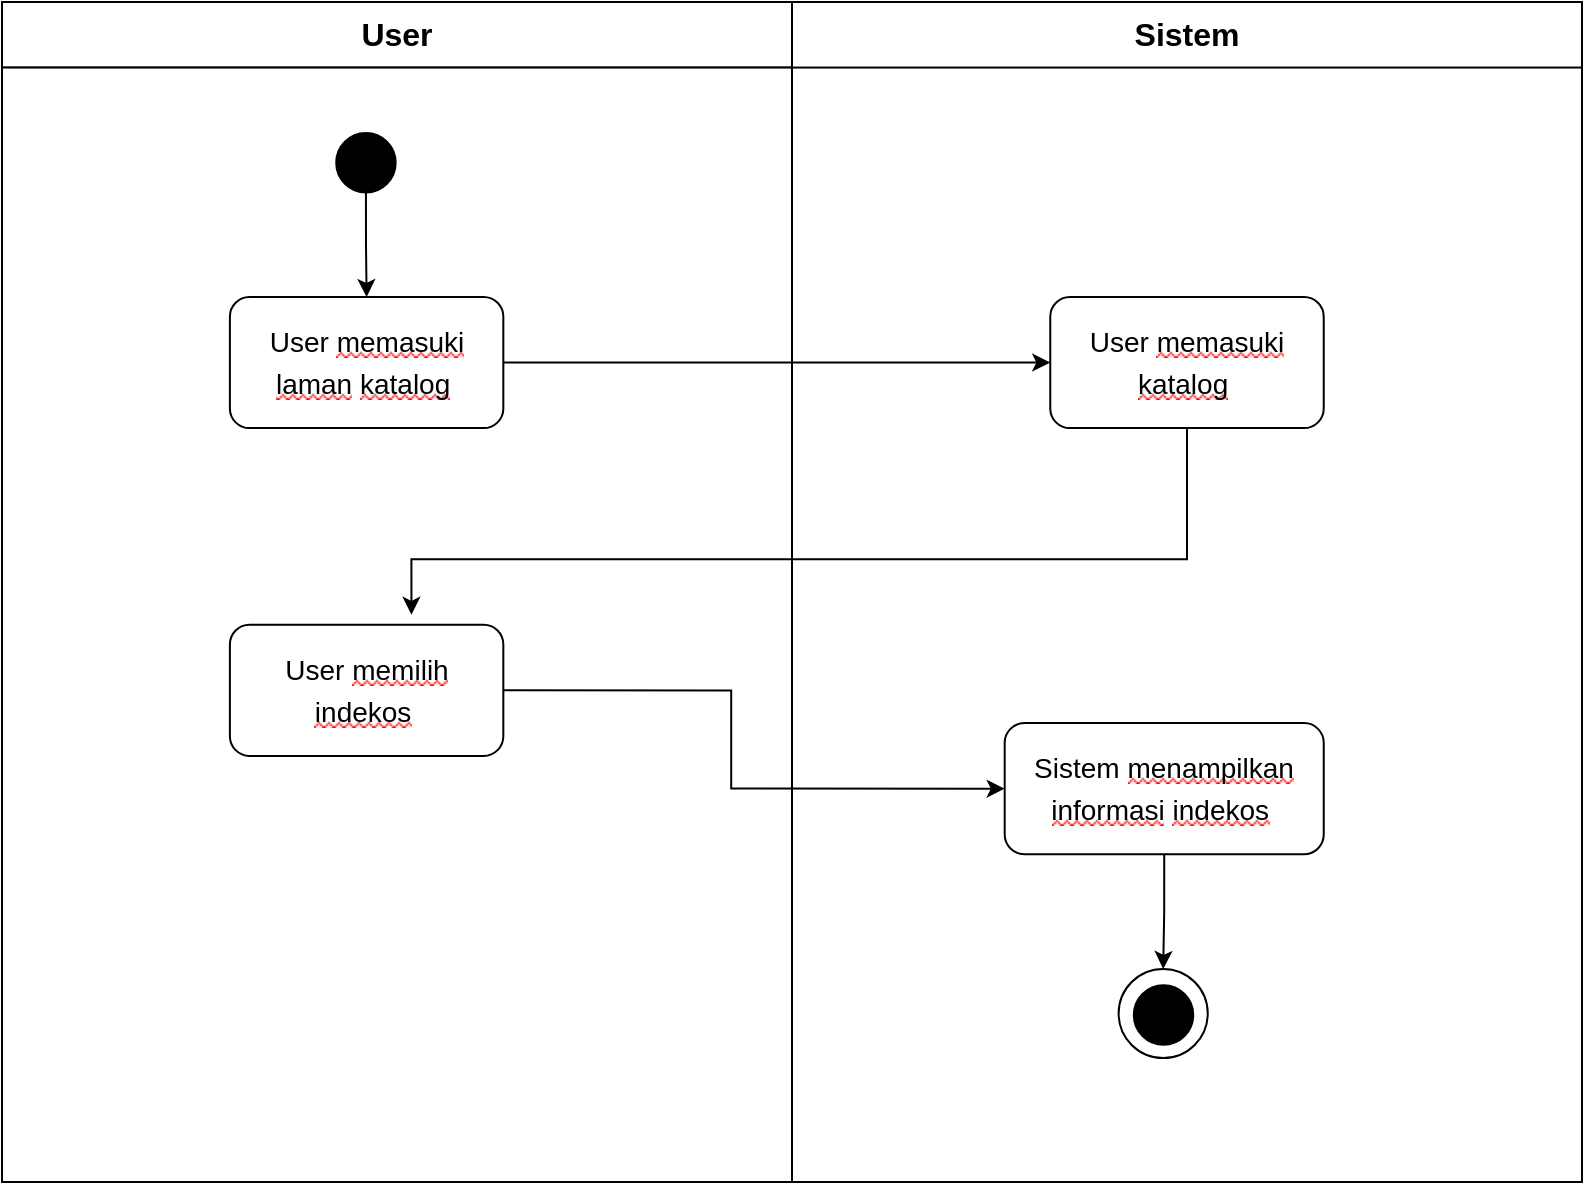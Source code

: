 <mxfile version="18.0.2" type="github">
  <diagram id="u9jRpjtpv7C5E6yKHhyb" name="Page-1">
    <mxGraphModel dx="1221" dy="625" grid="1" gridSize="10" guides="1" tooltips="1" connect="1" arrows="1" fold="1" page="1" pageScale="1" pageWidth="850" pageHeight="1100" math="0" shadow="0">
      <root>
        <mxCell id="0" />
        <mxCell id="1" parent="0" />
        <mxCell id="pbQWXqWH24ektuUl1K9f-31" value="" style="group" vertex="1" connectable="0" parent="1">
          <mxGeometry x="30" y="30" width="790" height="590" as="geometry" />
        </mxCell>
        <mxCell id="Rc88JlibP4XmBdhUvNyP-1" value="" style="rounded=0;whiteSpace=wrap;html=1;" parent="pbQWXqWH24ektuUl1K9f-31" vertex="1">
          <mxGeometry width="790.0" height="590" as="geometry" />
        </mxCell>
        <mxCell id="Rc88JlibP4XmBdhUvNyP-2" value="&lt;b&gt;&lt;font style=&quot;font-size: 16px;&quot;&gt;User&lt;/font&gt;&lt;/b&gt;" style="rounded=0;whiteSpace=wrap;html=1;" parent="pbQWXqWH24ektuUl1K9f-31" vertex="1">
          <mxGeometry width="395.0" height="32.778" as="geometry" />
        </mxCell>
        <mxCell id="Rc88JlibP4XmBdhUvNyP-3" value="&lt;b&gt;&lt;font style=&quot;font-size: 16px;&quot;&gt;Sistem&lt;/font&gt;&lt;/b&gt;" style="rounded=0;whiteSpace=wrap;html=1;" parent="pbQWXqWH24ektuUl1K9f-31" vertex="1">
          <mxGeometry x="395.0" width="395.0" height="32.778" as="geometry" />
        </mxCell>
        <mxCell id="Rc88JlibP4XmBdhUvNyP-4" value="" style="rounded=0;whiteSpace=wrap;html=1;" parent="pbQWXqWH24ektuUl1K9f-31" vertex="1">
          <mxGeometry y="32.778" width="395.0" height="557.222" as="geometry" />
        </mxCell>
        <mxCell id="pbQWXqWH24ektuUl1K9f-16" value="" style="group;fontSize=14;" vertex="1" connectable="0" parent="pbQWXqWH24ektuUl1K9f-31">
          <mxGeometry x="113.942" y="65.556" width="546.923" height="360.556" as="geometry" />
        </mxCell>
        <mxCell id="pbQWXqWH24ektuUl1K9f-3" value="" style="ellipse;whiteSpace=wrap;html=1;aspect=fixed;fillColor=#000000;" vertex="1" parent="pbQWXqWH24ektuUl1K9f-16">
          <mxGeometry x="53.173" width="29.706" height="29.706" as="geometry" />
        </mxCell>
        <mxCell id="pbQWXqWH24ektuUl1K9f-4" value="&lt;font style=&quot;font-size: 14px;&quot;&gt;&lt;span style=&quot;margin: 0px; padding: 0px; user-select: text; -webkit-user-drag: none; -webkit-tap-highlight-color: transparent; text-align: left; background-color: rgb(255, 255, 255); line-height: 20.7px; font-family: Arial, Arial_EmbeddedFont, Arial_MSFontService, sans-serif; font-variant-ligatures: none !important;&quot; class=&quot;TextRun SCXW1067999 BCX0&quot; lang=&quot;EN-GB&quot; data-contrast=&quot;none&quot;&gt;&lt;span style=&quot;margin: 0px; padding: 0px; user-select: text; -webkit-user-drag: none; -webkit-tap-highlight-color: transparent;&quot; class=&quot;NormalTextRun SCXW1067999 BCX0&quot;&gt;User &lt;/span&gt;&lt;span style=&quot;margin: 0px; padding: 0px; user-select: text; -webkit-user-drag: none; -webkit-tap-highlight-color: transparent; background-repeat: repeat-x; background-position: left bottom; background-image: url(&amp;quot;data:image/gif;base64,R0lGODlhBQAEAJECAP////8AAAAAAAAAACH5BAEAAAIALAAAAAAFAAQAAAIIlGAXCCHrTCgAOw==&amp;quot;); border-bottom: 1px solid transparent;&quot; class=&quot;SpellingError SCXW1067999 BCX0&quot;&gt;memasuki laman&lt;/span&gt;&lt;span style=&quot;margin: 0px; padding: 0px; user-select: text; -webkit-user-drag: none; -webkit-tap-highlight-color: transparent;&quot; class=&quot;NormalTextRun SCXW1067999 BCX0&quot;&gt; &lt;/span&gt;&lt;span style=&quot;margin: 0px; padding: 0px; user-select: text; -webkit-user-drag: none; -webkit-tap-highlight-color: transparent; background-repeat: repeat-x; background-position: left bottom; background-image: url(&amp;quot;data:image/gif;base64,R0lGODlhBQAEAJECAP////8AAAAAAAAAACH5BAEAAAIALAAAAAAFAAQAAAIIlGAXCCHrTCgAOw==&amp;quot;); border-bottom: 1px solid transparent;&quot; class=&quot;SpellingError SCXW1067999 BCX0&quot;&gt;katalog&lt;/span&gt;&lt;/span&gt;&lt;span style=&quot;margin: 0px; padding: 0px; user-select: text; -webkit-user-drag: none; -webkit-tap-highlight-color: transparent; text-align: left; background-color: rgb(255, 255, 255); line-height: 20.7px; font-family: Arial, Arial_EmbeddedFont, Arial_MSFontService, sans-serif;&quot; data-ccp-props=&quot;{&amp;quot;335559685&amp;quot;:317,&amp;quot;335559740&amp;quot;:276,&amp;quot;335559991&amp;quot;:317}&quot; class=&quot;EOP SCXW1067999 BCX0&quot;&gt;&amp;nbsp;&lt;/span&gt;&lt;/font&gt;" style="rounded=1;whiteSpace=wrap;html=1;fillColor=#FFFFFF;" vertex="1" parent="pbQWXqWH24ektuUl1K9f-16">
          <mxGeometry y="81.944" width="136.731" height="65.556" as="geometry" />
        </mxCell>
        <mxCell id="pbQWXqWH24ektuUl1K9f-8" style="edgeStyle=orthogonalEdgeStyle;rounded=0;orthogonalLoop=1;jettySize=auto;html=1;exitX=0.5;exitY=1;exitDx=0;exitDy=0;entryX=0.5;entryY=0;entryDx=0;entryDy=0;fontSize=10;" edge="1" parent="pbQWXqWH24ektuUl1K9f-16" source="pbQWXqWH24ektuUl1K9f-3" target="pbQWXqWH24ektuUl1K9f-4">
          <mxGeometry relative="1" as="geometry" />
        </mxCell>
        <mxCell id="pbQWXqWH24ektuUl1K9f-5" value="&lt;font style=&quot;font-size: 14px;&quot;&gt;&lt;span style=&quot;margin: 0px; padding: 0px; user-select: text; -webkit-user-drag: none; -webkit-tap-highlight-color: transparent; text-align: left; background-color: rgb(255, 255, 255); line-height: 20.7px; font-family: Arial, Arial_EmbeddedFont, Arial_MSFontService, sans-serif; font-variant-ligatures: none !important;&quot; class=&quot;TextRun SCXW1067999 BCX0&quot; lang=&quot;EN-GB&quot; data-contrast=&quot;none&quot;&gt;&lt;span style=&quot;margin: 0px; padding: 0px; user-select: text; -webkit-user-drag: none; -webkit-tap-highlight-color: transparent;&quot; class=&quot;NormalTextRun SCXW1067999 BCX0&quot;&gt;User &lt;/span&gt;&lt;span style=&quot;margin: 0px; padding: 0px; user-select: text; -webkit-user-drag: none; -webkit-tap-highlight-color: transparent; background-repeat: repeat-x; background-position: left bottom; background-image: url(&amp;quot;data:image/gif;base64,R0lGODlhBQAEAJECAP////8AAAAAAAAAACH5BAEAAAIALAAAAAAFAAQAAAIIlGAXCCHrTCgAOw==&amp;quot;); border-bottom: 1px solid transparent;&quot; class=&quot;SpellingError SCXW1067999 BCX0&quot;&gt;memasuki&lt;/span&gt;&lt;span style=&quot;margin: 0px; padding: 0px; user-select: text; -webkit-user-drag: none; -webkit-tap-highlight-color: transparent;&quot; class=&quot;NormalTextRun SCXW1067999 BCX0&quot;&gt; &lt;/span&gt;&lt;span style=&quot;margin: 0px; padding: 0px; user-select: text; -webkit-user-drag: none; -webkit-tap-highlight-color: transparent; background-repeat: repeat-x; background-position: left bottom; background-image: url(&amp;quot;data:image/gif;base64,R0lGODlhBQAEAJECAP////8AAAAAAAAAACH5BAEAAAIALAAAAAAFAAQAAAIIlGAXCCHrTCgAOw==&amp;quot;); border-bottom: 1px solid transparent;&quot; class=&quot;SpellingError SCXW1067999 BCX0&quot;&gt;katalog&lt;/span&gt;&lt;/span&gt;&lt;span style=&quot;margin: 0px; padding: 0px; user-select: text; -webkit-user-drag: none; -webkit-tap-highlight-color: transparent; text-align: left; background-color: rgb(255, 255, 255); line-height: 20.7px; font-family: Arial, Arial_EmbeddedFont, Arial_MSFontService, sans-serif;&quot; data-ccp-props=&quot;{&amp;quot;335559685&amp;quot;:317,&amp;quot;335559740&amp;quot;:276,&amp;quot;335559991&amp;quot;:317}&quot; class=&quot;EOP SCXW1067999 BCX0&quot;&gt;&amp;nbsp;&lt;/span&gt;&lt;/font&gt;" style="rounded=1;whiteSpace=wrap;html=1;fillColor=#FFFFFF;" vertex="1" parent="pbQWXqWH24ektuUl1K9f-16">
          <mxGeometry x="410.192" y="81.944" width="136.731" height="65.556" as="geometry" />
        </mxCell>
        <mxCell id="pbQWXqWH24ektuUl1K9f-7" style="edgeStyle=orthogonalEdgeStyle;rounded=0;orthogonalLoop=1;jettySize=auto;html=1;exitX=1;exitY=0.5;exitDx=0;exitDy=0;entryX=0;entryY=0.5;entryDx=0;entryDy=0;fontSize=10;" edge="1" parent="pbQWXqWH24ektuUl1K9f-16" source="pbQWXqWH24ektuUl1K9f-4" target="pbQWXqWH24ektuUl1K9f-5">
          <mxGeometry relative="1" as="geometry">
            <Array as="points">
              <mxPoint x="341.827" y="114.722" />
              <mxPoint x="341.827" y="114.722" />
            </Array>
          </mxGeometry>
        </mxCell>
        <mxCell id="pbQWXqWH24ektuUl1K9f-9" value="&lt;font style=&quot;font-size: 14px;&quot;&gt;&lt;span style=&quot;margin: 0px; padding: 0px; user-select: text; -webkit-user-drag: none; -webkit-tap-highlight-color: transparent; text-align: left; background-color: rgb(255, 255, 255); line-height: 20.7px; font-family: Arial, Arial_EmbeddedFont, Arial_MSFontService, sans-serif; font-variant-ligatures: none !important;&quot; class=&quot;TextRun SCXW128498838 BCX0&quot; lang=&quot;EN-GB&quot; data-contrast=&quot;none&quot;&gt;&lt;span style=&quot;margin: 0px; padding: 0px; user-select: text; -webkit-user-drag: none; -webkit-tap-highlight-color: transparent;&quot; class=&quot;NormalTextRun SCXW128498838 BCX0&quot;&gt;User &lt;/span&gt;&lt;span style=&quot;margin: 0px; padding: 0px; user-select: text; -webkit-user-drag: none; -webkit-tap-highlight-color: transparent; background-repeat: repeat-x; background-position: left bottom; background-image: url(&amp;quot;data:image/gif;base64,R0lGODlhBQAEAJECAP////8AAAAAAAAAACH5BAEAAAIALAAAAAAFAAQAAAIIlGAXCCHrTCgAOw==&amp;quot;); border-bottom: 1px solid transparent;&quot; class=&quot;SpellingError SCXW128498838 BCX0&quot;&gt;memilih&lt;/span&gt;&lt;span style=&quot;margin: 0px; padding: 0px; user-select: text; -webkit-user-drag: none; -webkit-tap-highlight-color: transparent;&quot; class=&quot;NormalTextRun SCXW128498838 BCX0&quot;&gt; &lt;/span&gt;&lt;span style=&quot;margin: 0px; padding: 0px; user-select: text; -webkit-user-drag: none; -webkit-tap-highlight-color: transparent; background-repeat: repeat-x; background-position: left bottom; background-image: url(&amp;quot;data:image/gif;base64,R0lGODlhBQAEAJECAP////8AAAAAAAAAACH5BAEAAAIALAAAAAAFAAQAAAIIlGAXCCHrTCgAOw==&amp;quot;); border-bottom: 1px solid transparent;&quot; class=&quot;SpellingError SCXW128498838 BCX0&quot;&gt;indekos&lt;/span&gt;&lt;/span&gt;&lt;span style=&quot;margin: 0px; padding: 0px; user-select: text; -webkit-user-drag: none; -webkit-tap-highlight-color: transparent; text-align: left; background-color: rgb(255, 255, 255); line-height: 20.7px; font-family: Arial, Arial_EmbeddedFont, Arial_MSFontService, sans-serif;&quot; data-ccp-props=&quot;{&amp;quot;335559685&amp;quot;:317,&amp;quot;335559740&amp;quot;:276,&amp;quot;335559991&amp;quot;:317}&quot; class=&quot;EOP SCXW128498838 BCX0&quot;&gt;&amp;nbsp;&lt;/span&gt;&lt;/font&gt;" style="rounded=1;whiteSpace=wrap;html=1;fillColor=#FFFFFF;" vertex="1" parent="pbQWXqWH24ektuUl1K9f-16">
          <mxGeometry y="245.833" width="136.731" height="65.556" as="geometry" />
        </mxCell>
        <mxCell id="pbQWXqWH24ektuUl1K9f-10" style="edgeStyle=orthogonalEdgeStyle;rounded=0;orthogonalLoop=1;jettySize=auto;html=1;exitX=0.5;exitY=1;exitDx=0;exitDy=0;entryX=0.664;entryY=-0.076;entryDx=0;entryDy=0;entryPerimeter=0;fontSize=10;" edge="1" parent="pbQWXqWH24ektuUl1K9f-16" source="pbQWXqWH24ektuUl1K9f-5" target="pbQWXqWH24ektuUl1K9f-9">
          <mxGeometry relative="1" as="geometry">
            <Array as="points">
              <mxPoint x="478.558" y="213.056" />
              <mxPoint x="91.154" y="213.056" />
            </Array>
          </mxGeometry>
        </mxCell>
        <mxCell id="pbQWXqWH24ektuUl1K9f-11" value="&lt;font style=&quot;font-size: 14px;&quot;&gt;&lt;span style=&quot;margin: 0px; padding: 0px; user-select: text; -webkit-user-drag: none; -webkit-tap-highlight-color: transparent; text-align: left; background-color: rgb(255, 255, 255); line-height: 20.7px; font-family: Arial, Arial_EmbeddedFont, Arial_MSFontService, sans-serif; font-variant-ligatures: none !important;&quot; class=&quot;TextRun SCXW161692829 BCX0&quot; lang=&quot;EN-GB&quot; data-contrast=&quot;none&quot;&gt;&lt;span style=&quot;margin: 0px; padding: 0px; user-select: text; -webkit-user-drag: none; -webkit-tap-highlight-color: transparent;&quot; class=&quot;NormalTextRun SCXW161692829 BCX0&quot;&gt;Sistem&lt;/span&gt;&lt;span style=&quot;margin: 0px; padding: 0px; user-select: text; -webkit-user-drag: none; -webkit-tap-highlight-color: transparent;&quot; class=&quot;NormalTextRun SCXW161692829 BCX0&quot;&gt; &lt;/span&gt;&lt;span style=&quot;margin: 0px; padding: 0px; user-select: text; -webkit-user-drag: none; -webkit-tap-highlight-color: transparent; background-repeat: repeat-x; background-position: left bottom; background-image: url(&amp;quot;data:image/gif;base64,R0lGODlhBQAEAJECAP////8AAAAAAAAAACH5BAEAAAIALAAAAAAFAAQAAAIIlGAXCCHrTCgAOw==&amp;quot;); border-bottom: 1px solid transparent;&quot; class=&quot;SpellingError SCXW161692829 BCX0&quot;&gt;menampilkan&lt;/span&gt;&lt;span style=&quot;margin: 0px; padding: 0px; user-select: text; -webkit-user-drag: none; -webkit-tap-highlight-color: transparent;&quot; class=&quot;NormalTextRun SCXW161692829 BCX0&quot;&gt; &lt;/span&gt;&lt;span style=&quot;margin: 0px; padding: 0px; user-select: text; -webkit-user-drag: none; -webkit-tap-highlight-color: transparent; background-repeat: repeat-x; background-position: left bottom; background-image: url(&amp;quot;data:image/gif;base64,R0lGODlhBQAEAJECAP////8AAAAAAAAAACH5BAEAAAIALAAAAAAFAAQAAAIIlGAXCCHrTCgAOw==&amp;quot;); border-bottom: 1px solid transparent;&quot; class=&quot;SpellingError SCXW161692829 BCX0&quot;&gt;informasi&lt;/span&gt;&lt;span style=&quot;margin: 0px; padding: 0px; user-select: text; -webkit-user-drag: none; -webkit-tap-highlight-color: transparent;&quot; class=&quot;NormalTextRun SCXW161692829 BCX0&quot;&gt; &lt;/span&gt;&lt;span style=&quot;margin: 0px; padding: 0px; user-select: text; -webkit-user-drag: none; -webkit-tap-highlight-color: transparent; background-repeat: repeat-x; background-position: left bottom; background-image: url(&amp;quot;data:image/gif;base64,R0lGODlhBQAEAJECAP////8AAAAAAAAAACH5BAEAAAIALAAAAAAFAAQAAAIIlGAXCCHrTCgAOw==&amp;quot;); border-bottom: 1px solid transparent;&quot; class=&quot;SpellingError SCXW161692829 BCX0&quot;&gt;indekos&lt;/span&gt;&lt;/span&gt;&lt;span style=&quot;margin: 0px; padding: 0px; user-select: text; -webkit-user-drag: none; -webkit-tap-highlight-color: transparent; text-align: left; background-color: rgb(255, 255, 255); line-height: 20.7px; font-family: Arial, Arial_EmbeddedFont, Arial_MSFontService, sans-serif;&quot; data-ccp-props=&quot;{&amp;quot;335559740&amp;quot;:276}&quot; class=&quot;EOP SCXW161692829 BCX0&quot;&gt;&amp;nbsp;&lt;/span&gt;&lt;/font&gt;" style="rounded=1;whiteSpace=wrap;html=1;fillColor=#FFFFFF;" vertex="1" parent="pbQWXqWH24ektuUl1K9f-16">
          <mxGeometry x="387.404" y="295" width="159.519" height="65.556" as="geometry" />
        </mxCell>
        <mxCell id="pbQWXqWH24ektuUl1K9f-13" style="edgeStyle=orthogonalEdgeStyle;rounded=0;orthogonalLoop=1;jettySize=auto;html=1;exitX=1;exitY=0.5;exitDx=0;exitDy=0;entryX=0;entryY=0.5;entryDx=0;entryDy=0;fontSize=10;" edge="1" parent="pbQWXqWH24ektuUl1K9f-16" source="pbQWXqWH24ektuUl1K9f-9" target="pbQWXqWH24ektuUl1K9f-11">
          <mxGeometry relative="1" as="geometry">
            <Array as="points">
              <mxPoint x="250.673" y="278.611" />
              <mxPoint x="250.673" y="327.778" />
            </Array>
          </mxGeometry>
        </mxCell>
        <mxCell id="pbQWXqWH24ektuUl1K9f-28" value="" style="ellipse;whiteSpace=wrap;html=1;aspect=fixed;fillColor=#000000;" vertex="1" parent="pbQWXqWH24ektuUl1K9f-31">
          <mxGeometry x="565.913" y="491.667" width="29.706" height="29.706" as="geometry" />
        </mxCell>
        <mxCell id="pbQWXqWH24ektuUl1K9f-29" value="" style="ellipse;whiteSpace=wrap;html=1;aspect=fixed;fillColor=none;strokeColor=default;" vertex="1" parent="pbQWXqWH24ektuUl1K9f-31">
          <mxGeometry x="558.317" y="483.472" width="44.559" height="44.559" as="geometry" />
        </mxCell>
        <mxCell id="pbQWXqWH24ektuUl1K9f-30" style="edgeStyle=orthogonalEdgeStyle;rounded=0;orthogonalLoop=1;jettySize=auto;html=1;exitX=0.5;exitY=1;exitDx=0;exitDy=0;fontSize=10;" edge="1" parent="pbQWXqWH24ektuUl1K9f-31" source="pbQWXqWH24ektuUl1K9f-11" target="pbQWXqWH24ektuUl1K9f-29">
          <mxGeometry relative="1" as="geometry" />
        </mxCell>
      </root>
    </mxGraphModel>
  </diagram>
</mxfile>
